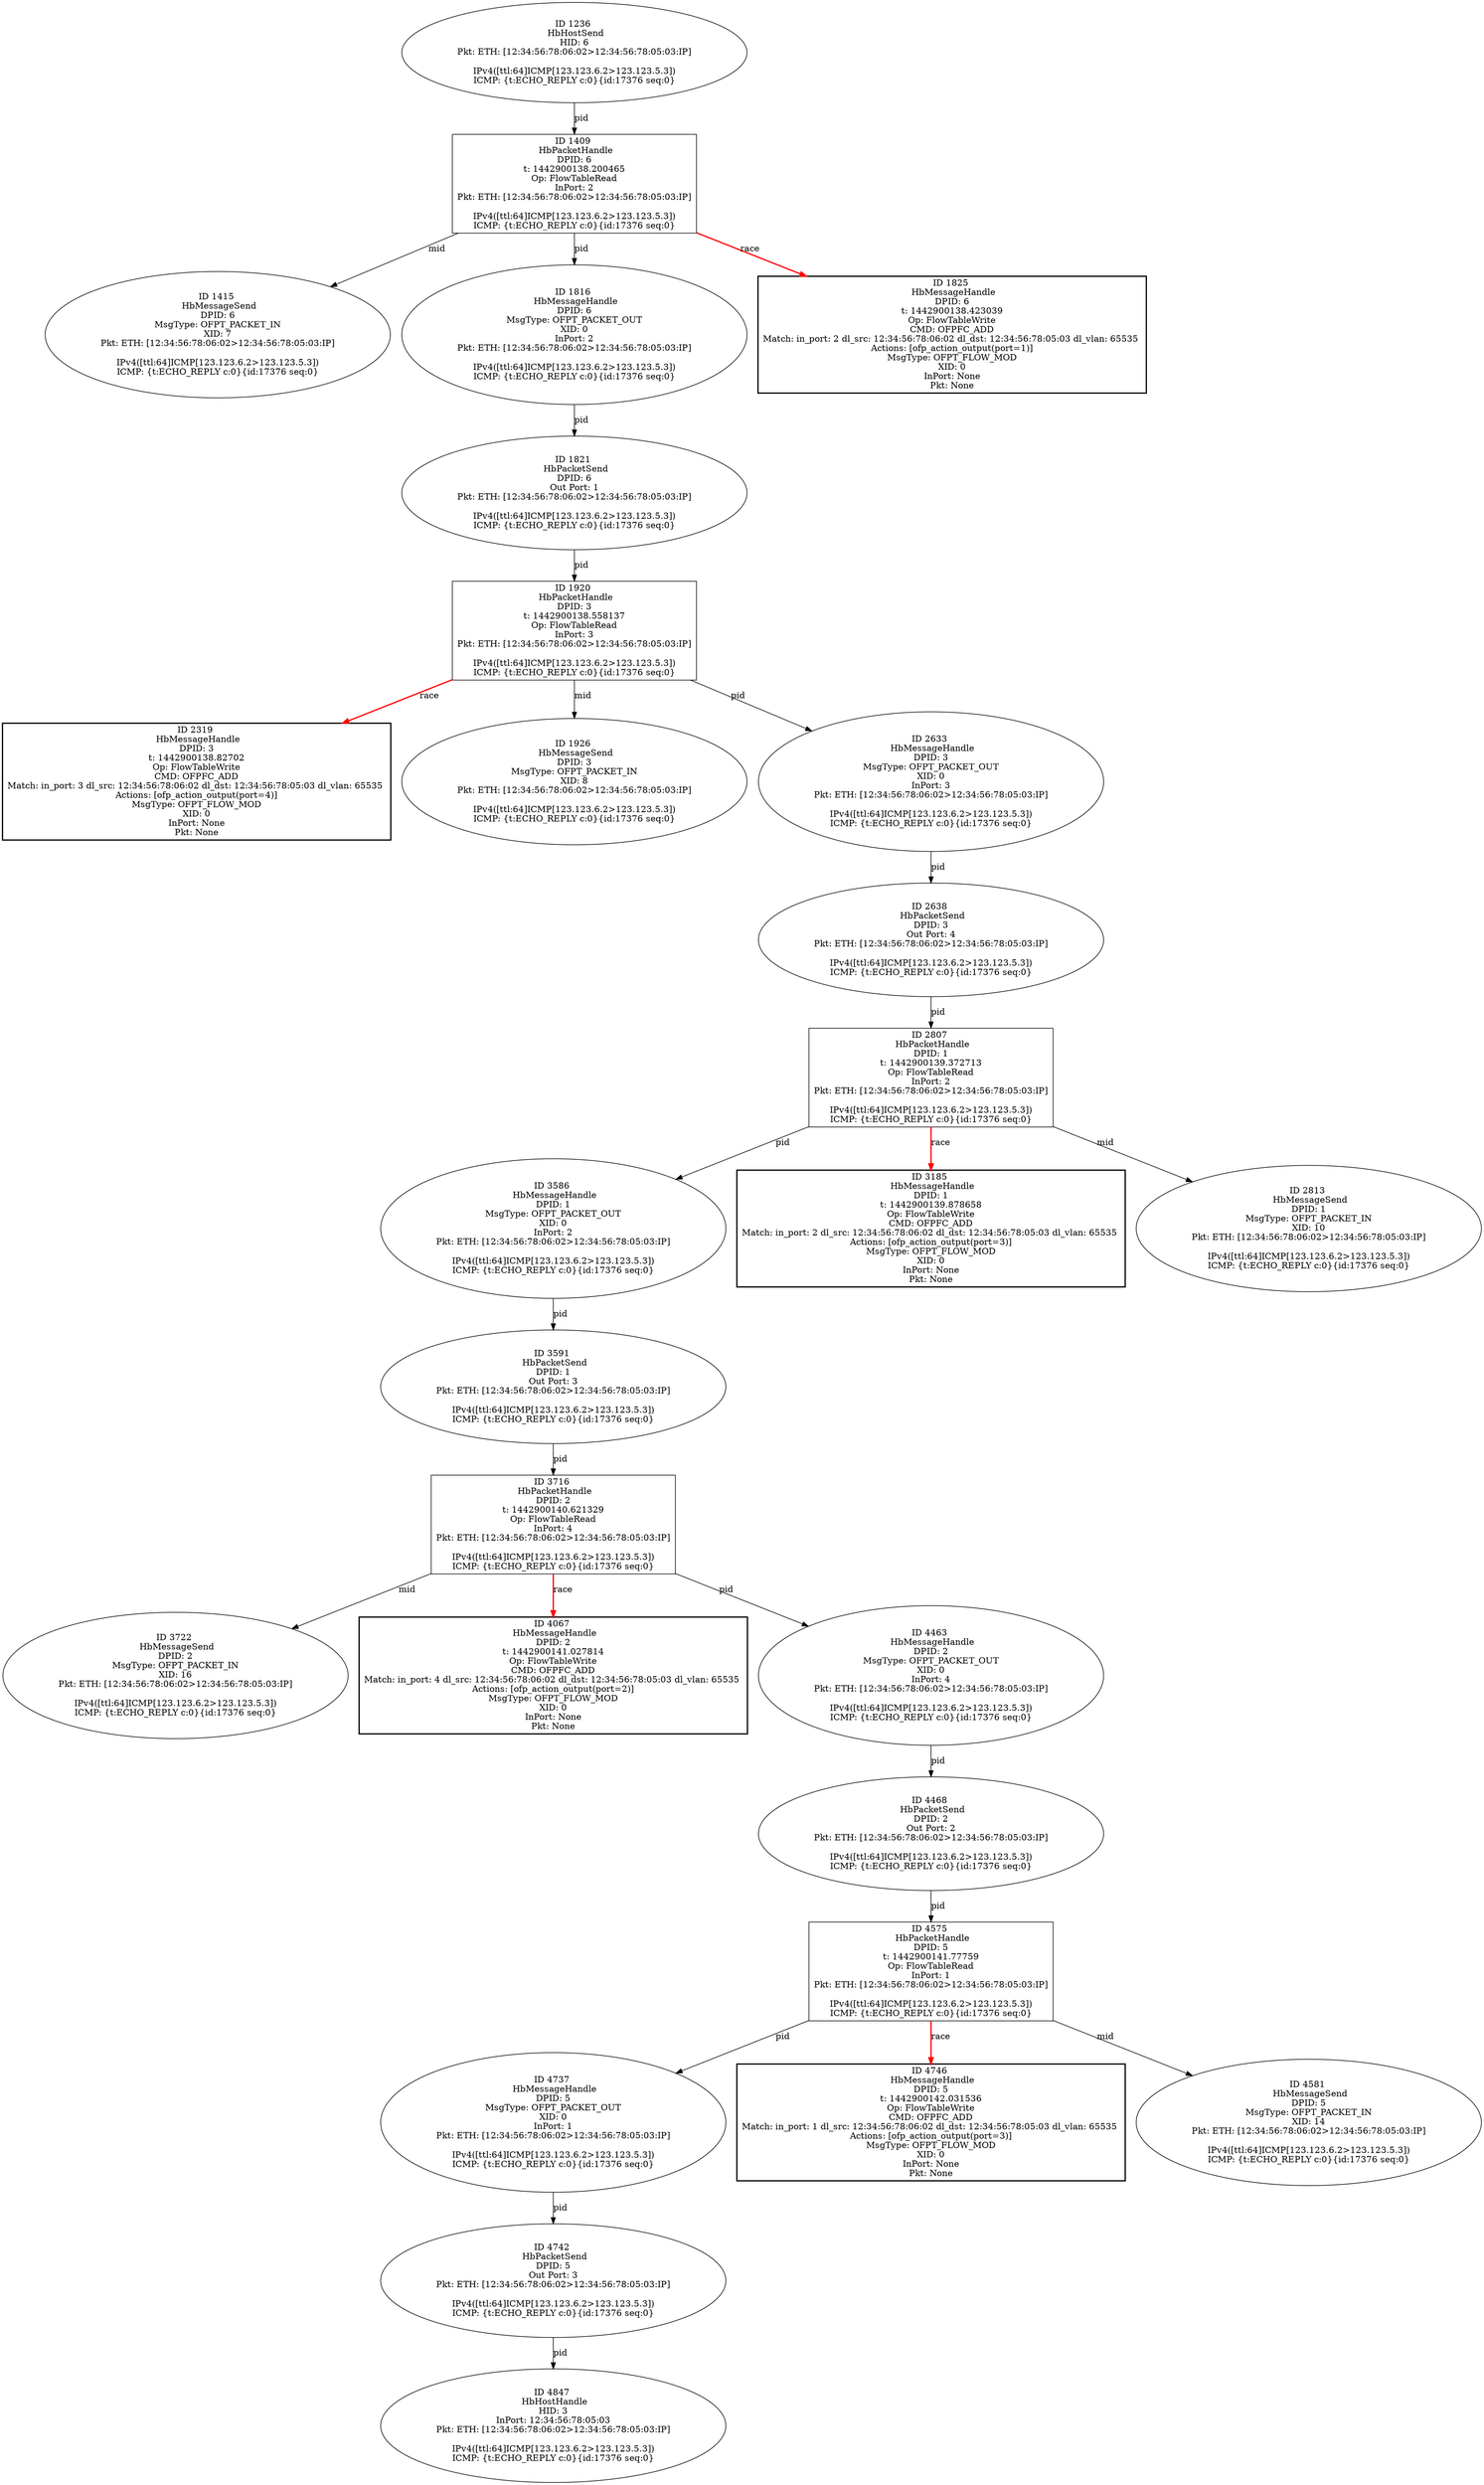 strict digraph G {
1920 [shape=box, event=<hb_events.HbPacketHandle object at 0x107b69990>, label="ID 1920 
 HbPacketHandle
DPID: 3
t: 1442900138.558137
Op: FlowTableRead
InPort: 3
Pkt: ETH: [12:34:56:78:06:02>12:34:56:78:05:03:IP]

IPv4([ttl:64]ICMP[123.123.6.2>123.123.5.3])
ICMP: {t:ECHO_REPLY c:0}{id:17376 seq:0}"];
1409 [shape=box, event=<hb_events.HbPacketHandle object at 0x107a4cb10>, label="ID 1409 
 HbPacketHandle
DPID: 6
t: 1442900138.200465
Op: FlowTableRead
InPort: 2
Pkt: ETH: [12:34:56:78:06:02>12:34:56:78:05:03:IP]

IPv4([ttl:64]ICMP[123.123.6.2>123.123.5.3])
ICMP: {t:ECHO_REPLY c:0}{id:17376 seq:0}"];
3586 [shape=oval, event=<hb_events.HbMessageHandle object at 0x108438390>, label="ID 3586 
 HbMessageHandle
DPID: 1
MsgType: OFPT_PACKET_OUT
XID: 0
InPort: 2
Pkt: ETH: [12:34:56:78:06:02>12:34:56:78:05:03:IP]

IPv4([ttl:64]ICMP[123.123.6.2>123.123.5.3])
ICMP: {t:ECHO_REPLY c:0}{id:17376 seq:0}"];
3716 [shape=box, event=<hb_events.HbPacketHandle object at 0x1084b9650>, label="ID 3716 
 HbPacketHandle
DPID: 2
t: 1442900140.621329
Op: FlowTableRead
InPort: 4
Pkt: ETH: [12:34:56:78:06:02>12:34:56:78:05:03:IP]

IPv4([ttl:64]ICMP[123.123.6.2>123.123.5.3])
ICMP: {t:ECHO_REPLY c:0}{id:17376 seq:0}"];
4742 [shape=oval, event=<hb_events.HbPacketSend object at 0x108a23f90>, label="ID 4742 
 HbPacketSend
DPID: 5
Out Port: 3
Pkt: ETH: [12:34:56:78:06:02>12:34:56:78:05:03:IP]

IPv4([ttl:64]ICMP[123.123.6.2>123.123.5.3])
ICMP: {t:ECHO_REPLY c:0}{id:17376 seq:0}"];
1415 [shape=oval, event=<hb_events.HbMessageSend object at 0x107a54610>, label="ID 1415 
 HbMessageSend
DPID: 6
MsgType: OFPT_PACKET_IN
XID: 7
Pkt: ETH: [12:34:56:78:06:02>12:34:56:78:05:03:IP]

IPv4([ttl:64]ICMP[123.123.6.2>123.123.5.3])
ICMP: {t:ECHO_REPLY c:0}{id:17376 seq:0}"];
3722 [shape=oval, event=<hb_events.HbMessageSend object at 0x1084c6f10>, label="ID 3722 
 HbMessageSend
DPID: 2
MsgType: OFPT_PACKET_IN
XID: 16
Pkt: ETH: [12:34:56:78:06:02>12:34:56:78:05:03:IP]

IPv4([ttl:64]ICMP[123.123.6.2>123.123.5.3])
ICMP: {t:ECHO_REPLY c:0}{id:17376 seq:0}"];
2319 [shape=box, style=bold, event=<hb_events.HbMessageHandle object at 0x107bbdbd0>, label="ID 2319 
 HbMessageHandle
DPID: 3
t: 1442900138.82702
Op: FlowTableWrite
CMD: OFPFC_ADD
Match: in_port: 3 dl_src: 12:34:56:78:06:02 dl_dst: 12:34:56:78:05:03 dl_vlan: 65535 
Actions: [ofp_action_output(port=4)]
MsgType: OFPT_FLOW_MOD
XID: 0
InPort: None
Pkt: None"];
1816 [shape=oval, event=<hb_events.HbMessageHandle object at 0x107a81850>, label="ID 1816 
 HbMessageHandle
DPID: 6
MsgType: OFPT_PACKET_OUT
XID: 0
InPort: 2
Pkt: ETH: [12:34:56:78:06:02>12:34:56:78:05:03:IP]

IPv4([ttl:64]ICMP[123.123.6.2>123.123.5.3])
ICMP: {t:ECHO_REPLY c:0}{id:17376 seq:0}"];
4847 [shape=oval, event=<hb_events.HbHostHandle object at 0x108aabcd0>, label="ID 4847 
 HbHostHandle
HID: 3
InPort: 12:34:56:78:05:03
Pkt: ETH: [12:34:56:78:06:02>12:34:56:78:05:03:IP]

IPv4([ttl:64]ICMP[123.123.6.2>123.123.5.3])
ICMP: {t:ECHO_REPLY c:0}{id:17376 seq:0}"];
1821 [shape=oval, event=<hb_events.HbPacketSend object at 0x107a89650>, label="ID 1821 
 HbPacketSend
DPID: 6
Out Port: 1
Pkt: ETH: [12:34:56:78:06:02>12:34:56:78:05:03:IP]

IPv4([ttl:64]ICMP[123.123.6.2>123.123.5.3])
ICMP: {t:ECHO_REPLY c:0}{id:17376 seq:0}"];
1825 [shape=box, style=bold, event=<hb_events.HbMessageHandle object at 0x107a88250>, label="ID 1825 
 HbMessageHandle
DPID: 6
t: 1442900138.423039
Op: FlowTableWrite
CMD: OFPFC_ADD
Match: in_port: 2 dl_src: 12:34:56:78:06:02 dl_dst: 12:34:56:78:05:03 dl_vlan: 65535 
Actions: [ofp_action_output(port=1)]
MsgType: OFPT_FLOW_MOD
XID: 0
InPort: None
Pkt: None"];
1926 [shape=oval, event=<hb_events.HbMessageSend object at 0x107b7af10>, label="ID 1926 
 HbMessageSend
DPID: 3
MsgType: OFPT_PACKET_IN
XID: 8
Pkt: ETH: [12:34:56:78:06:02>12:34:56:78:05:03:IP]

IPv4([ttl:64]ICMP[123.123.6.2>123.123.5.3])
ICMP: {t:ECHO_REPLY c:0}{id:17376 seq:0}"];
3591 [shape=oval, event=<hb_events.HbPacketSend object at 0x108445910>, label="ID 3591 
 HbPacketSend
DPID: 1
Out Port: 3
Pkt: ETH: [12:34:56:78:06:02>12:34:56:78:05:03:IP]

IPv4([ttl:64]ICMP[123.123.6.2>123.123.5.3])
ICMP: {t:ECHO_REPLY c:0}{id:17376 seq:0}"];
4737 [shape=oval, event=<hb_events.HbMessageHandle object at 0x108a14ad0>, label="ID 4737 
 HbMessageHandle
DPID: 5
MsgType: OFPT_PACKET_OUT
XID: 0
InPort: 1
Pkt: ETH: [12:34:56:78:06:02>12:34:56:78:05:03:IP]

IPv4([ttl:64]ICMP[123.123.6.2>123.123.5.3])
ICMP: {t:ECHO_REPLY c:0}{id:17376 seq:0}"];
4746 [shape=box, style=bold, event=<hb_events.HbMessageHandle object at 0x108a2efd0>, label="ID 4746 
 HbMessageHandle
DPID: 5
t: 1442900142.031536
Op: FlowTableWrite
CMD: OFPFC_ADD
Match: in_port: 1 dl_src: 12:34:56:78:06:02 dl_dst: 12:34:56:78:05:03 dl_vlan: 65535 
Actions: [ofp_action_output(port=3)]
MsgType: OFPT_FLOW_MOD
XID: 0
InPort: None
Pkt: None"];
2633 [shape=oval, event=<hb_events.HbMessageHandle object at 0x107e25550>, label="ID 2633 
 HbMessageHandle
DPID: 3
MsgType: OFPT_PACKET_OUT
XID: 0
InPort: 3
Pkt: ETH: [12:34:56:78:06:02>12:34:56:78:05:03:IP]

IPv4([ttl:64]ICMP[123.123.6.2>123.123.5.3])
ICMP: {t:ECHO_REPLY c:0}{id:17376 seq:0}"];
2638 [shape=oval, event=<hb_events.HbPacketSend object at 0x107e25c10>, label="ID 2638 
 HbPacketSend
DPID: 3
Out Port: 4
Pkt: ETH: [12:34:56:78:06:02>12:34:56:78:05:03:IP]

IPv4([ttl:64]ICMP[123.123.6.2>123.123.5.3])
ICMP: {t:ECHO_REPLY c:0}{id:17376 seq:0}"];
1236 [shape=oval, event=<hb_events.HbHostSend object at 0x1079c1b50>, label="ID 1236 
 HbHostSend
HID: 6
Pkt: ETH: [12:34:56:78:06:02>12:34:56:78:05:03:IP]

IPv4([ttl:64]ICMP[123.123.6.2>123.123.5.3])
ICMP: {t:ECHO_REPLY c:0}{id:17376 seq:0}"];
4575 [shape=box, event=<hb_events.HbPacketHandle object at 0x108945710>, label="ID 4575 
 HbPacketHandle
DPID: 5
t: 1442900141.77759
Op: FlowTableRead
InPort: 1
Pkt: ETH: [12:34:56:78:06:02>12:34:56:78:05:03:IP]

IPv4([ttl:64]ICMP[123.123.6.2>123.123.5.3])
ICMP: {t:ECHO_REPLY c:0}{id:17376 seq:0}"];
4067 [shape=box, style=bold, event=<hb_events.HbMessageHandle object at 0x108665310>, label="ID 4067 
 HbMessageHandle
DPID: 2
t: 1442900141.027814
Op: FlowTableWrite
CMD: OFPFC_ADD
Match: in_port: 4 dl_src: 12:34:56:78:06:02 dl_dst: 12:34:56:78:05:03 dl_vlan: 65535 
Actions: [ofp_action_output(port=2)]
MsgType: OFPT_FLOW_MOD
XID: 0
InPort: None
Pkt: None"];
4581 [shape=oval, event=<hb_events.HbMessageSend object at 0x10894a3d0>, label="ID 4581 
 HbMessageSend
DPID: 5
MsgType: OFPT_PACKET_IN
XID: 14
Pkt: ETH: [12:34:56:78:06:02>12:34:56:78:05:03:IP]

IPv4([ttl:64]ICMP[123.123.6.2>123.123.5.3])
ICMP: {t:ECHO_REPLY c:0}{id:17376 seq:0}"];
4463 [shape=oval, event=<hb_events.HbMessageHandle object at 0x1088d2d10>, label="ID 4463 
 HbMessageHandle
DPID: 2
MsgType: OFPT_PACKET_OUT
XID: 0
InPort: 4
Pkt: ETH: [12:34:56:78:06:02>12:34:56:78:05:03:IP]

IPv4([ttl:64]ICMP[123.123.6.2>123.123.5.3])
ICMP: {t:ECHO_REPLY c:0}{id:17376 seq:0}"];
3185 [shape=box, style=bold, event=<hb_events.HbMessageHandle object at 0x10825df50>, label="ID 3185 
 HbMessageHandle
DPID: 1
t: 1442900139.878658
Op: FlowTableWrite
CMD: OFPFC_ADD
Match: in_port: 2 dl_src: 12:34:56:78:06:02 dl_dst: 12:34:56:78:05:03 dl_vlan: 65535 
Actions: [ofp_action_output(port=3)]
MsgType: OFPT_FLOW_MOD
XID: 0
InPort: None
Pkt: None"];
4468 [shape=oval, event=<hb_events.HbPacketSend object at 0x10889de10>, label="ID 4468 
 HbPacketSend
DPID: 2
Out Port: 2
Pkt: ETH: [12:34:56:78:06:02>12:34:56:78:05:03:IP]

IPv4([ttl:64]ICMP[123.123.6.2>123.123.5.3])
ICMP: {t:ECHO_REPLY c:0}{id:17376 seq:0}"];
2807 [shape=box, event=<hb_events.HbPacketHandle object at 0x107f48a10>, label="ID 2807 
 HbPacketHandle
DPID: 1
t: 1442900139.372713
Op: FlowTableRead
InPort: 2
Pkt: ETH: [12:34:56:78:06:02>12:34:56:78:05:03:IP]

IPv4([ttl:64]ICMP[123.123.6.2>123.123.5.3])
ICMP: {t:ECHO_REPLY c:0}{id:17376 seq:0}"];
2813 [shape=oval, event=<hb_events.HbMessageSend object at 0x107f4c110>, label="ID 2813 
 HbMessageSend
DPID: 1
MsgType: OFPT_PACKET_IN
XID: 10
Pkt: ETH: [12:34:56:78:06:02>12:34:56:78:05:03:IP]

IPv4([ttl:64]ICMP[123.123.6.2>123.123.5.3])
ICMP: {t:ECHO_REPLY c:0}{id:17376 seq:0}"];
1920 -> 2633  [rel=pid, label=pid];
1920 -> 1926  [rel=mid, label=mid];
1920 -> 2319  [harmful=True, color=red, style=bold, rel=race, label=race];
1409 -> 1816  [rel=pid, label=pid];
1409 -> 1825  [harmful=True, color=red, style=bold, rel=race, label=race];
1409 -> 1415  [rel=mid, label=mid];
3586 -> 3591  [rel=pid, label=pid];
3716 -> 3722  [rel=mid, label=mid];
3716 -> 4067  [harmful=True, color=red, style=bold, rel=race, label=race];
3716 -> 4463  [rel=pid, label=pid];
1816 -> 1821  [rel=pid, label=pid];
4463 -> 4468  [rel=pid, label=pid];
1821 -> 1920  [rel=pid, label=pid];
4742 -> 4847  [rel=pid, label=pid];
3591 -> 3716  [rel=pid, label=pid];
4737 -> 4742  [rel=pid, label=pid];
2633 -> 2638  [rel=pid, label=pid];
2638 -> 2807  [rel=pid, label=pid];
1236 -> 1409  [rel=pid, label=pid];
4575 -> 4737  [rel=pid, label=pid];
4575 -> 4746  [harmful=True, color=red, style=bold, rel=race, label=race];
4575 -> 4581  [rel=mid, label=mid];
4468 -> 4575  [rel=pid, label=pid];
2807 -> 3185  [harmful=True, color=red, style=bold, rel=race, label=race];
2807 -> 3586  [rel=pid, label=pid];
2807 -> 2813  [rel=mid, label=mid];
}
